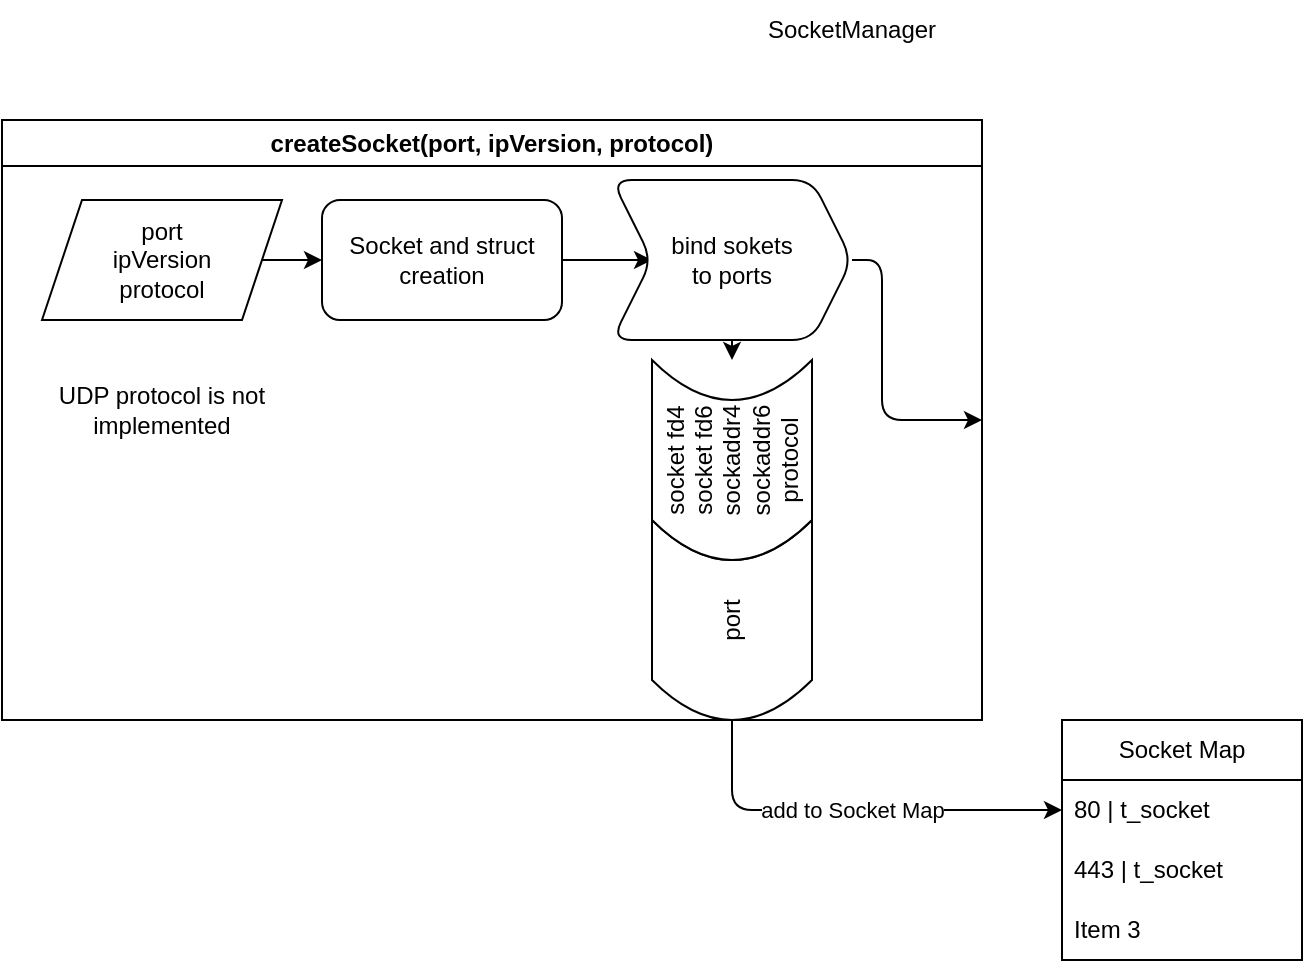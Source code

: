 <mxfile>
    <diagram id="yzeSVkNfQyKDRA0kcWAD" name="Page-1">
        <mxGraphModel dx="1327" dy="624" grid="1" gridSize="10" guides="1" tooltips="1" connect="1" arrows="1" fold="1" page="1" pageScale="1" pageWidth="850" pageHeight="1100" math="0" shadow="0">
            <root>
                <mxCell id="0"/>
                <mxCell id="1" parent="0"/>
                <mxCell id="3" value="SocketManager" style="text;html=1;strokeColor=none;fillColor=none;align=center;verticalAlign=middle;whiteSpace=wrap;rounded=0;" parent="1" vertex="1">
                    <mxGeometry x="395" y="20" width="60" height="30" as="geometry"/>
                </mxCell>
                <mxCell id="10" value="createSocket(port, ipVersion, protocol)" style="swimlane;whiteSpace=wrap;html=1;" parent="1" vertex="1">
                    <mxGeometry y="80" width="490" height="300" as="geometry"/>
                </mxCell>
                <mxCell id="12" value="" style="edgeStyle=none;html=1;entryX=0;entryY=0.5;entryDx=0;entryDy=0;" parent="10" source="8" target="17" edge="1">
                    <mxGeometry relative="1" as="geometry">
                        <mxPoint x="170" y="70" as="targetPoint"/>
                    </mxGeometry>
                </mxCell>
                <mxCell id="8" value="port&lt;br&gt;ipVersion&lt;br&gt;protocol" style="shape=parallelogram;perimeter=parallelogramPerimeter;whiteSpace=wrap;html=1;fixedSize=1;" parent="10" vertex="1">
                    <mxGeometry x="20" y="40" width="120" height="60" as="geometry"/>
                </mxCell>
                <mxCell id="27" value="" style="edgeStyle=none;html=1;" parent="10" source="17" target="26" edge="1">
                    <mxGeometry relative="1" as="geometry"/>
                </mxCell>
                <mxCell id="17" value="Socket and struct creation" style="rounded=1;whiteSpace=wrap;html=1;" parent="10" vertex="1">
                    <mxGeometry x="160" y="40" width="120" height="60" as="geometry"/>
                </mxCell>
                <mxCell id="15" value="port" style="shape=dataStorage;whiteSpace=wrap;html=1;fixedSize=1;rotation=-90;" parent="10" vertex="1">
                    <mxGeometry x="315" y="210" width="100" height="80" as="geometry"/>
                </mxCell>
                <mxCell id="16" value="socket fd4&lt;br&gt;socket fd6&lt;br&gt;sockaddr4&lt;br&gt;sockaddr6&lt;br&gt;protocol" style="shape=dataStorage;whiteSpace=wrap;html=1;fixedSize=1;rotation=-90;" parent="10" vertex="1">
                    <mxGeometry x="315" y="130" width="100" height="80" as="geometry"/>
                </mxCell>
                <mxCell id="35" value="" style="edgeStyle=none;html=1;entryX=1;entryY=0.5;entryDx=0;entryDy=0;" parent="10" source="26" target="10" edge="1">
                    <mxGeometry relative="1" as="geometry">
                        <mxPoint x="480" y="70" as="targetPoint"/>
                        <Array as="points">
                            <mxPoint x="440" y="70"/>
                            <mxPoint x="440" y="150"/>
                        </Array>
                    </mxGeometry>
                </mxCell>
                <mxCell id="38" style="edgeStyle=none;html=1;exitX=0.5;exitY=1;exitDx=0;exitDy=0;entryX=1;entryY=0.5;entryDx=0;entryDy=0;" edge="1" parent="10" source="26" target="16">
                    <mxGeometry relative="1" as="geometry"/>
                </mxCell>
                <mxCell id="26" value="bind sokets&lt;br&gt;to ports" style="shape=step;perimeter=stepPerimeter;whiteSpace=wrap;html=1;fixedSize=1;rounded=1;" parent="10" vertex="1">
                    <mxGeometry x="305" y="30" width="120" height="80" as="geometry"/>
                </mxCell>
                <mxCell id="37" value="UDP protocol is not implemented" style="text;html=1;strokeColor=none;fillColor=none;align=center;verticalAlign=middle;whiteSpace=wrap;rounded=0;" parent="10" vertex="1">
                    <mxGeometry x="25" y="130" width="110" height="30" as="geometry"/>
                </mxCell>
                <mxCell id="18" value="Socket Map" style="swimlane;fontStyle=0;childLayout=stackLayout;horizontal=1;startSize=30;horizontalStack=0;resizeParent=1;resizeParentMax=0;resizeLast=0;collapsible=1;marginBottom=0;whiteSpace=wrap;html=1;" parent="1" vertex="1">
                    <mxGeometry x="530" y="380" width="120" height="120" as="geometry"/>
                </mxCell>
                <mxCell id="19" value="80 | t_socket" style="text;strokeColor=none;fillColor=none;align=left;verticalAlign=middle;spacingLeft=4;spacingRight=4;overflow=hidden;points=[[0,0.5],[1,0.5]];portConstraint=eastwest;rotatable=0;whiteSpace=wrap;html=1;" parent="18" vertex="1">
                    <mxGeometry y="30" width="120" height="30" as="geometry"/>
                </mxCell>
                <mxCell id="20" value="443 | t_socket" style="text;strokeColor=none;fillColor=none;align=left;verticalAlign=middle;spacingLeft=4;spacingRight=4;overflow=hidden;points=[[0,0.5],[1,0.5]];portConstraint=eastwest;rotatable=0;whiteSpace=wrap;html=1;" parent="18" vertex="1">
                    <mxGeometry y="60" width="120" height="30" as="geometry"/>
                </mxCell>
                <mxCell id="21" value="Item 3" style="text;strokeColor=none;fillColor=none;align=left;verticalAlign=middle;spacingLeft=4;spacingRight=4;overflow=hidden;points=[[0,0.5],[1,0.5]];portConstraint=eastwest;rotatable=0;whiteSpace=wrap;html=1;" parent="18" vertex="1">
                    <mxGeometry y="90" width="120" height="30" as="geometry"/>
                </mxCell>
                <mxCell id="22" value="add to Socket Map" style="edgeStyle=none;html=1;exitX=0;exitY=0.5;exitDx=0;exitDy=0;entryX=0;entryY=0.5;entryDx=0;entryDy=0;" parent="1" source="15" target="19" edge="1">
                    <mxGeometry relative="1" as="geometry">
                        <mxPoint x="340" y="435" as="targetPoint"/>
                        <Array as="points">
                            <mxPoint x="365" y="425"/>
                        </Array>
                    </mxGeometry>
                </mxCell>
            </root>
        </mxGraphModel>
    </diagram>
</mxfile>